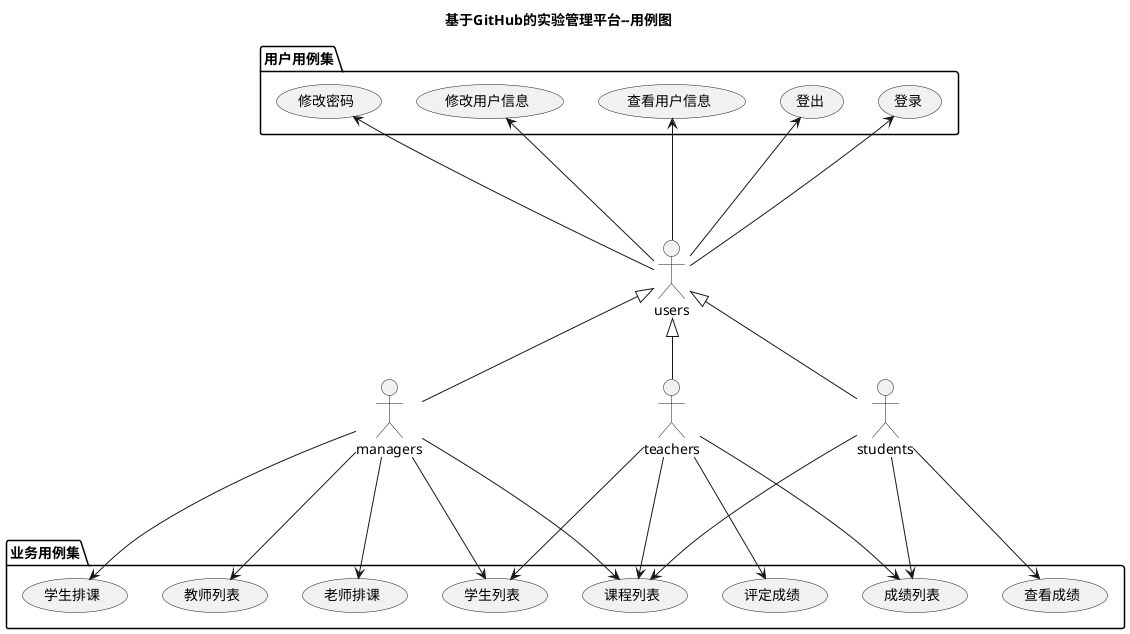 @startuml
title 基于GitHub的实验管理平台--用例图

actor users
actor managers
actor teachers
actor students

users <|-- teachers
users <|-- students
users <|-- managers

package 用户用例集 {
users --up-> (登录)
users --up-> (登出)
users --up-> (查看用户信息)
users --up-> (修改用户信息)
users --up-> (修改密码)
}

package 业务用例集 {
managers ---> (老师排课)
managers ---> (学生排课)
managers ---> (教师列表)
managers ---> (学生列表)
managers ---> (课程列表)

teachers ---> (评定成绩)
teachers ---> (学生列表)
teachers ---> (课程列表)
teachers ---> (成绩列表)

students ---> (成绩列表)
students ---> (课程列表)
students ---> (查看成绩)
}

@enduml